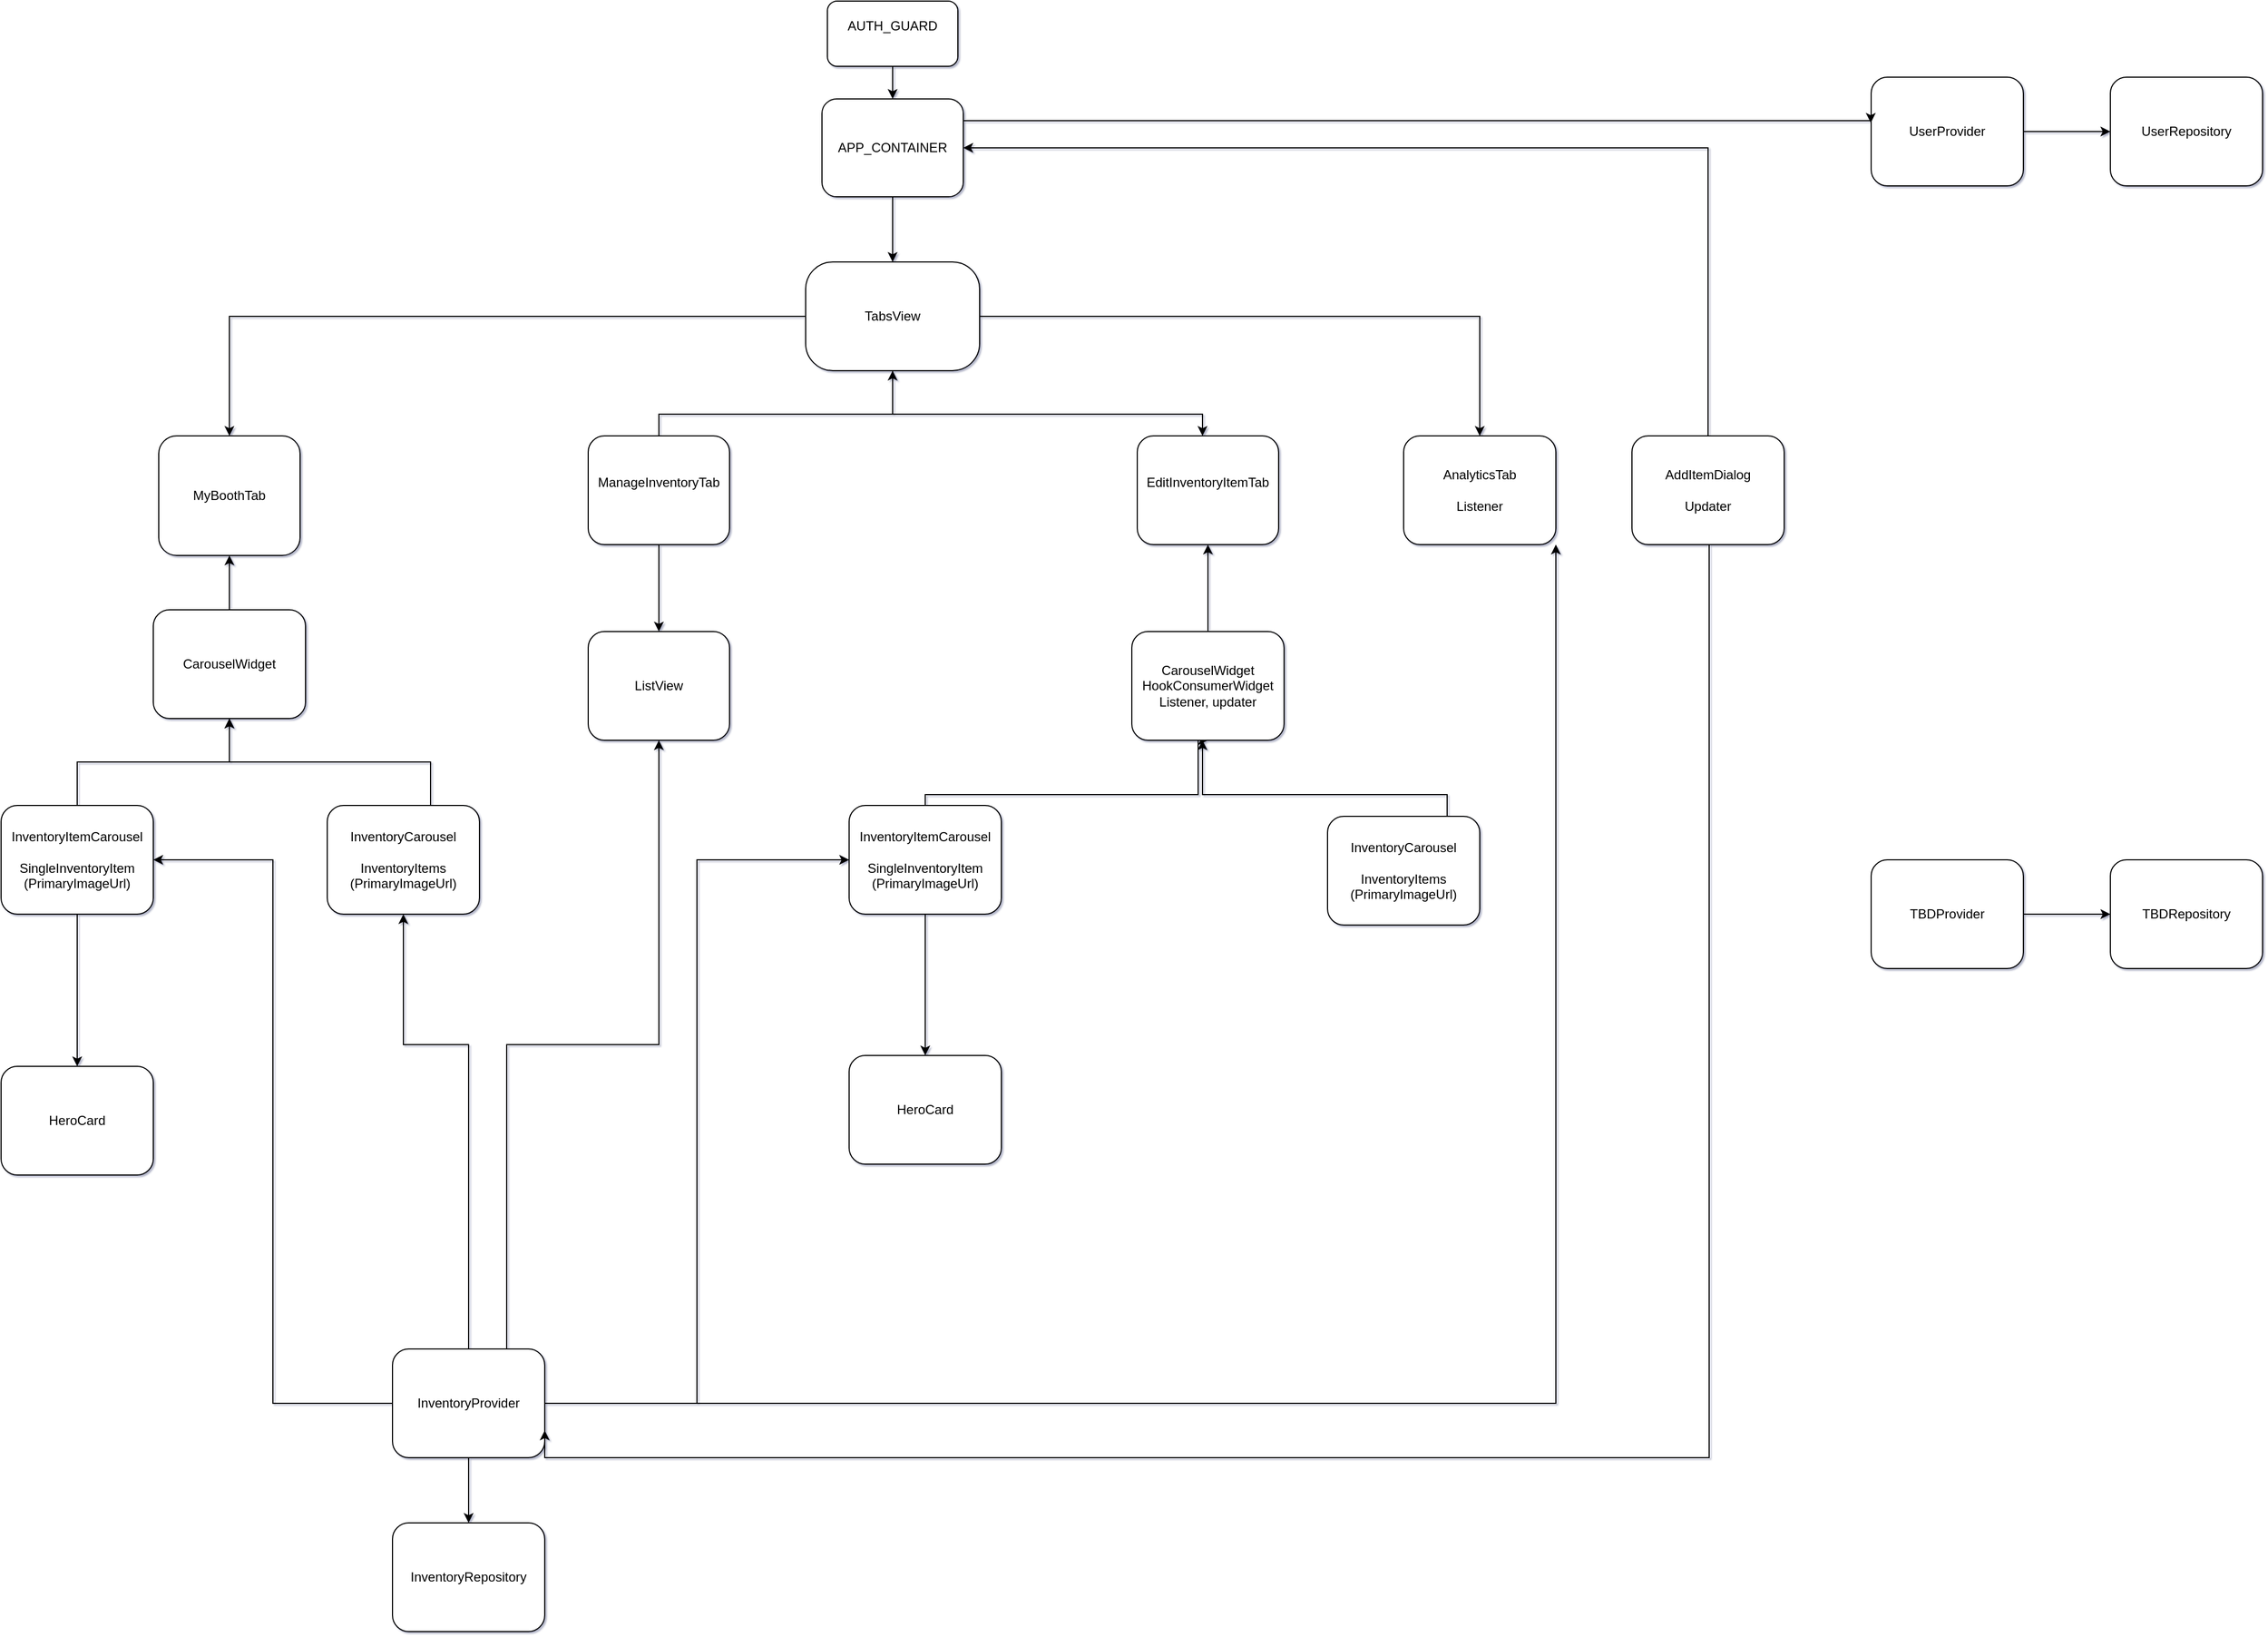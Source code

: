 <mxfile version="28.1.0">
  <diagram name="Page-1" id="yre59FWqFF6-JoR8nMFE">
    <mxGraphModel dx="2467" dy="648" grid="1" gridSize="10" guides="1" tooltips="1" connect="1" arrows="1" fold="1" page="1" pageScale="1" pageWidth="1100" pageHeight="850" background="#ffffff" math="0" shadow="1">
      <root>
        <mxCell id="0" />
        <mxCell id="1" parent="0" />
        <mxCell id="7i4eZhQgf2fpV0Ovh3T5-3" value="" style="edgeStyle=orthogonalEdgeStyle;rounded=0;orthogonalLoop=1;jettySize=auto;html=1;" parent="1" source="7i4eZhQgf2fpV0Ovh3T5-1" target="7i4eZhQgf2fpV0Ovh3T5-2" edge="1">
          <mxGeometry relative="1" as="geometry" />
        </mxCell>
        <mxCell id="7i4eZhQgf2fpV0Ovh3T5-1" value="AUTH_GUARD&lt;div&gt;&lt;br&gt;&lt;/div&gt;" style="rounded=1;whiteSpace=wrap;html=1;fillColor=light-dark(#FFFFFF,#999900);" parent="1" vertex="1">
          <mxGeometry x="350" y="20" width="120" height="60" as="geometry" />
        </mxCell>
        <mxCell id="7i4eZhQgf2fpV0Ovh3T5-5" value="" style="edgeStyle=orthogonalEdgeStyle;rounded=0;orthogonalLoop=1;jettySize=auto;html=1;" parent="1" source="7i4eZhQgf2fpV0Ovh3T5-2" target="7i4eZhQgf2fpV0Ovh3T5-4" edge="1">
          <mxGeometry relative="1" as="geometry" />
        </mxCell>
        <mxCell id="7i4eZhQgf2fpV0Ovh3T5-2" value="&lt;div&gt;APP_CONTAINER&lt;/div&gt;" style="rounded=1;whiteSpace=wrap;html=1;" parent="1" vertex="1">
          <mxGeometry x="345" y="110" width="130" height="90" as="geometry" />
        </mxCell>
        <mxCell id="7i4eZhQgf2fpV0Ovh3T5-7" value="" style="edgeStyle=orthogonalEdgeStyle;rounded=0;orthogonalLoop=1;jettySize=auto;html=1;" parent="1" source="7i4eZhQgf2fpV0Ovh3T5-4" target="7i4eZhQgf2fpV0Ovh3T5-6" edge="1">
          <mxGeometry relative="1" as="geometry" />
        </mxCell>
        <mxCell id="7i4eZhQgf2fpV0Ovh3T5-9" value="" style="edgeStyle=orthogonalEdgeStyle;rounded=0;orthogonalLoop=1;jettySize=auto;html=1;" parent="1" source="7i4eZhQgf2fpV0Ovh3T5-4" target="7i4eZhQgf2fpV0Ovh3T5-8" edge="1">
          <mxGeometry relative="1" as="geometry" />
        </mxCell>
        <mxCell id="7i4eZhQgf2fpV0Ovh3T5-11" value="" style="edgeStyle=orthogonalEdgeStyle;rounded=0;orthogonalLoop=1;jettySize=auto;html=1;" parent="1" source="7i4eZhQgf2fpV0Ovh3T5-4" target="7i4eZhQgf2fpV0Ovh3T5-10" edge="1">
          <mxGeometry relative="1" as="geometry">
            <Array as="points">
              <mxPoint x="410" y="400" />
              <mxPoint x="695" y="400" />
            </Array>
          </mxGeometry>
        </mxCell>
        <mxCell id="7i4eZhQgf2fpV0Ovh3T5-4" value="&lt;div&gt;TabsView&lt;/div&gt;" style="rounded=1;whiteSpace=wrap;html=1;arcSize=25;" parent="1" vertex="1">
          <mxGeometry x="330" y="260" width="160" height="100" as="geometry" />
        </mxCell>
        <mxCell id="7i4eZhQgf2fpV0Ovh3T5-6" value="&lt;div&gt;MyBoothTab&lt;/div&gt;" style="rounded=1;whiteSpace=wrap;html=1;" parent="1" vertex="1">
          <mxGeometry x="-265" y="420" width="130" height="110" as="geometry" />
        </mxCell>
        <mxCell id="7i4eZhQgf2fpV0Ovh3T5-8" value="&lt;div&gt;AnalyticsTab&lt;/div&gt;&lt;div&gt;&lt;br&gt;&lt;/div&gt;&lt;div&gt;Listener&lt;/div&gt;" style="rounded=1;whiteSpace=wrap;html=1;fillColor=light-dark(#FFFFFF,#006600);" parent="1" vertex="1">
          <mxGeometry x="880" y="420" width="140" height="100" as="geometry" />
        </mxCell>
        <mxCell id="7i4eZhQgf2fpV0Ovh3T5-10" value="&lt;div&gt;EditInventoryItemTab&lt;/div&gt;&lt;div&gt;&lt;br&gt;&lt;/div&gt;" style="rounded=1;whiteSpace=wrap;html=1;" parent="1" vertex="1">
          <mxGeometry x="635" y="420" width="130" height="100" as="geometry" />
        </mxCell>
        <mxCell id="wee8iFHExE6Ph9CSwYik-10" value="" style="edgeStyle=orthogonalEdgeStyle;rounded=0;orthogonalLoop=1;jettySize=auto;html=1;" parent="1" source="7i4eZhQgf2fpV0Ovh3T5-13" target="wee8iFHExE6Ph9CSwYik-9" edge="1">
          <mxGeometry relative="1" as="geometry" />
        </mxCell>
        <mxCell id="wee8iFHExE6Ph9CSwYik-35" style="edgeStyle=orthogonalEdgeStyle;rounded=0;orthogonalLoop=1;jettySize=auto;html=1;entryX=0.5;entryY=1;entryDx=0;entryDy=0;" parent="1" source="7i4eZhQgf2fpV0Ovh3T5-13" target="7i4eZhQgf2fpV0Ovh3T5-4" edge="1">
          <mxGeometry relative="1" as="geometry">
            <Array as="points">
              <mxPoint x="195" y="400" />
              <mxPoint x="410" y="400" />
            </Array>
          </mxGeometry>
        </mxCell>
        <mxCell id="7i4eZhQgf2fpV0Ovh3T5-13" value="&lt;div&gt;ManageInventoryTab&lt;/div&gt;&lt;div&gt;&lt;br&gt;&lt;/div&gt;" style="rounded=1;whiteSpace=wrap;html=1;fillColor=light-dark(#FFFFFF,#000000);" parent="1" vertex="1">
          <mxGeometry x="130" y="420" width="130" height="100" as="geometry" />
        </mxCell>
        <mxCell id="wee8iFHExE6Ph9CSwYik-2" value="" style="edgeStyle=orthogonalEdgeStyle;rounded=0;orthogonalLoop=1;jettySize=auto;html=1;" parent="1" source="7i4eZhQgf2fpV0Ovh3T5-20" target="wee8iFHExE6Ph9CSwYik-1" edge="1">
          <mxGeometry relative="1" as="geometry" />
        </mxCell>
        <mxCell id="7i4eZhQgf2fpV0Ovh3T5-20" value="&lt;div&gt;InventoryItemCarousel&lt;/div&gt;&lt;div&gt;&lt;br&gt;&lt;/div&gt;&lt;div&gt;SingleInventoryItem&lt;/div&gt;&lt;div&gt;(PrimaryImageUrl)&lt;/div&gt;" style="rounded=1;whiteSpace=wrap;html=1;fillColor=light-dark(#FFFFFF,#006600);" parent="1" vertex="1">
          <mxGeometry x="-410" y="760" width="140" height="100" as="geometry" />
        </mxCell>
        <mxCell id="7i4eZhQgf2fpV0Ovh3T5-25" style="edgeStyle=orthogonalEdgeStyle;rounded=0;orthogonalLoop=1;jettySize=auto;html=1;" parent="1" source="7i4eZhQgf2fpV0Ovh3T5-24" target="wee8iFHExE6Ph9CSwYik-6" edge="1">
          <mxGeometry relative="1" as="geometry">
            <mxPoint x="-15" y="520" as="targetPoint" />
            <Array as="points">
              <mxPoint x="-15" y="720" />
              <mxPoint x="-200" y="720" />
            </Array>
          </mxGeometry>
        </mxCell>
        <mxCell id="7i4eZhQgf2fpV0Ovh3T5-24" value="&lt;div&gt;InventoryCarousel&lt;/div&gt;&lt;div&gt;&lt;br&gt;&lt;/div&gt;&lt;div&gt;InventoryItems&lt;/div&gt;&lt;div&gt;(PrimaryImageUrl)&lt;/div&gt;" style="rounded=1;whiteSpace=wrap;html=1;fillColor=light-dark(#FFFFFF,#006600);" parent="1" vertex="1">
          <mxGeometry x="-110" y="760" width="140" height="100" as="geometry" />
        </mxCell>
        <mxCell id="wee8iFHExE6Ph9CSwYik-1" value="&lt;div&gt;HeroCard&lt;/div&gt;" style="rounded=1;whiteSpace=wrap;html=1;fillColor=light-dark(#FFFFFF,#00CC00);" parent="1" vertex="1">
          <mxGeometry x="-410" y="1000" width="140" height="100" as="geometry" />
        </mxCell>
        <mxCell id="wee8iFHExE6Ph9CSwYik-7" value="" style="edgeStyle=orthogonalEdgeStyle;rounded=0;orthogonalLoop=1;jettySize=auto;html=1;" parent="1" source="wee8iFHExE6Ph9CSwYik-6" target="7i4eZhQgf2fpV0Ovh3T5-6" edge="1">
          <mxGeometry relative="1" as="geometry" />
        </mxCell>
        <mxCell id="wee8iFHExE6Ph9CSwYik-6" value="CarouselWidget" style="rounded=1;whiteSpace=wrap;html=1;" parent="1" vertex="1">
          <mxGeometry x="-270" y="580" width="140" height="100" as="geometry" />
        </mxCell>
        <mxCell id="wee8iFHExE6Ph9CSwYik-8" style="edgeStyle=orthogonalEdgeStyle;rounded=0;orthogonalLoop=1;jettySize=auto;html=1;" parent="1" source="7i4eZhQgf2fpV0Ovh3T5-20" target="wee8iFHExE6Ph9CSwYik-6" edge="1">
          <mxGeometry relative="1" as="geometry" />
        </mxCell>
        <mxCell id="wee8iFHExE6Ph9CSwYik-9" value="&lt;div&gt;ListView&lt;/div&gt;" style="rounded=1;whiteSpace=wrap;html=1;fillColor=light-dark(#FFFFFF,#006600);" parent="1" vertex="1">
          <mxGeometry x="130" y="600" width="130" height="100" as="geometry" />
        </mxCell>
        <mxCell id="wee8iFHExE6Ph9CSwYik-11" value="" style="edgeStyle=orthogonalEdgeStyle;rounded=0;orthogonalLoop=1;jettySize=auto;html=1;" parent="1" source="wee8iFHExE6Ph9CSwYik-12" target="wee8iFHExE6Ph9CSwYik-15" edge="1">
          <mxGeometry relative="1" as="geometry" />
        </mxCell>
        <mxCell id="wee8iFHExE6Ph9CSwYik-36" style="edgeStyle=orthogonalEdgeStyle;rounded=0;orthogonalLoop=1;jettySize=auto;html=1;entryX=0.5;entryY=1;entryDx=0;entryDy=0;" parent="1" source="wee8iFHExE6Ph9CSwYik-12" target="wee8iFHExE6Ph9CSwYik-19" edge="1">
          <mxGeometry relative="1" as="geometry">
            <mxPoint x="690" y="700" as="targetPoint" />
            <Array as="points">
              <mxPoint x="440" y="750" />
              <mxPoint x="691" y="750" />
              <mxPoint x="691" y="700" />
              <mxPoint x="695" y="700" />
            </Array>
          </mxGeometry>
        </mxCell>
        <mxCell id="wee8iFHExE6Ph9CSwYik-12" value="&lt;div&gt;InventoryItemCarousel&lt;/div&gt;&lt;div&gt;&lt;br&gt;&lt;/div&gt;&lt;div&gt;SingleInventoryItem&lt;/div&gt;&lt;div&gt;(PrimaryImageUrl)&lt;/div&gt;" style="rounded=1;whiteSpace=wrap;html=1;fillColor=light-dark(#FFFFFF,#006600);" parent="1" vertex="1">
          <mxGeometry x="370" y="760" width="140" height="100" as="geometry" />
        </mxCell>
        <mxCell id="wee8iFHExE6Ph9CSwYik-37" style="edgeStyle=orthogonalEdgeStyle;rounded=0;orthogonalLoop=1;jettySize=auto;html=1;" parent="1" source="wee8iFHExE6Ph9CSwYik-14" target="wee8iFHExE6Ph9CSwYik-19" edge="1">
          <mxGeometry relative="1" as="geometry">
            <Array as="points">
              <mxPoint x="920" y="750" />
              <mxPoint x="695" y="750" />
            </Array>
          </mxGeometry>
        </mxCell>
        <mxCell id="wee8iFHExE6Ph9CSwYik-14" value="&lt;div&gt;InventoryCarousel&lt;/div&gt;&lt;div&gt;&lt;br&gt;&lt;/div&gt;&lt;div&gt;InventoryItems&lt;/div&gt;&lt;div&gt;(PrimaryImageUrl)&lt;/div&gt;" style="rounded=1;whiteSpace=wrap;html=1;fillColor=light-dark(#FFFFFF,#006600);" parent="1" vertex="1">
          <mxGeometry x="810" y="770" width="140" height="100" as="geometry" />
        </mxCell>
        <mxCell id="wee8iFHExE6Ph9CSwYik-15" value="&lt;div&gt;HeroCard&lt;/div&gt;" style="rounded=1;whiteSpace=wrap;html=1;fillColor=light-dark(#FFFFFF,#00CC00);" parent="1" vertex="1">
          <mxGeometry x="370" y="990" width="140" height="100" as="geometry" />
        </mxCell>
        <mxCell id="wee8iFHExE6Ph9CSwYik-20" value="" style="edgeStyle=orthogonalEdgeStyle;rounded=0;orthogonalLoop=1;jettySize=auto;html=1;" parent="1" source="wee8iFHExE6Ph9CSwYik-19" target="7i4eZhQgf2fpV0Ovh3T5-10" edge="1">
          <mxGeometry relative="1" as="geometry" />
        </mxCell>
        <mxCell id="wee8iFHExE6Ph9CSwYik-19" value="CarouselWidget&lt;div&gt;HookConsumerWidget&lt;/div&gt;&lt;div&gt;Listener, updater&lt;/div&gt;" style="rounded=1;whiteSpace=wrap;html=1;" parent="1" vertex="1">
          <mxGeometry x="630" y="600" width="140" height="100" as="geometry" />
        </mxCell>
        <mxCell id="wee8iFHExE6Ph9CSwYik-23" value="" style="edgeStyle=orthogonalEdgeStyle;rounded=0;orthogonalLoop=1;jettySize=auto;html=1;" parent="1" source="wee8iFHExE6Ph9CSwYik-21" target="wee8iFHExE6Ph9CSwYik-22" edge="1">
          <mxGeometry relative="1" as="geometry" />
        </mxCell>
        <mxCell id="wee8iFHExE6Ph9CSwYik-45" style="edgeStyle=orthogonalEdgeStyle;rounded=0;orthogonalLoop=1;jettySize=auto;html=1;entryX=0.5;entryY=1;entryDx=0;entryDy=0;" parent="1" source="wee8iFHExE6Ph9CSwYik-21" target="7i4eZhQgf2fpV0Ovh3T5-24" edge="1">
          <mxGeometry relative="1" as="geometry">
            <Array as="points">
              <mxPoint x="20" y="980" />
              <mxPoint x="-40" y="980" />
            </Array>
          </mxGeometry>
        </mxCell>
        <mxCell id="wee8iFHExE6Ph9CSwYik-46" style="edgeStyle=orthogonalEdgeStyle;rounded=0;orthogonalLoop=1;jettySize=auto;html=1;entryX=1;entryY=0.5;entryDx=0;entryDy=0;" parent="1" source="wee8iFHExE6Ph9CSwYik-21" target="7i4eZhQgf2fpV0Ovh3T5-20" edge="1">
          <mxGeometry relative="1" as="geometry" />
        </mxCell>
        <mxCell id="wee8iFHExE6Ph9CSwYik-47" style="edgeStyle=orthogonalEdgeStyle;rounded=0;orthogonalLoop=1;jettySize=auto;html=1;entryX=0;entryY=0.5;entryDx=0;entryDy=0;" parent="1" source="wee8iFHExE6Ph9CSwYik-21" target="wee8iFHExE6Ph9CSwYik-12" edge="1">
          <mxGeometry relative="1" as="geometry">
            <mxPoint x="310" y="810" as="targetPoint" />
          </mxGeometry>
        </mxCell>
        <mxCell id="wee8iFHExE6Ph9CSwYik-48" style="edgeStyle=orthogonalEdgeStyle;rounded=0;orthogonalLoop=1;jettySize=auto;html=1;entryX=1;entryY=1;entryDx=0;entryDy=0;" parent="1" source="wee8iFHExE6Ph9CSwYik-21" target="7i4eZhQgf2fpV0Ovh3T5-8" edge="1">
          <mxGeometry relative="1" as="geometry">
            <mxPoint x="1070" y="1310" as="targetPoint" />
          </mxGeometry>
        </mxCell>
        <mxCell id="wee8iFHExE6Ph9CSwYik-52" style="edgeStyle=orthogonalEdgeStyle;rounded=0;orthogonalLoop=1;jettySize=auto;html=1;exitX=0.75;exitY=0;exitDx=0;exitDy=0;" parent="1" source="wee8iFHExE6Ph9CSwYik-21" target="wee8iFHExE6Ph9CSwYik-9" edge="1">
          <mxGeometry relative="1" as="geometry" />
        </mxCell>
        <mxCell id="wee8iFHExE6Ph9CSwYik-21" value="&lt;div&gt;InventoryProvider&lt;/div&gt;" style="rounded=1;whiteSpace=wrap;html=1;fillColor=light-dark(#FFFFFF,#006600);" parent="1" vertex="1">
          <mxGeometry x="-50" y="1260" width="140" height="100" as="geometry" />
        </mxCell>
        <mxCell id="wee8iFHExE6Ph9CSwYik-22" value="&lt;div&gt;InventoryRepository&lt;/div&gt;" style="rounded=1;whiteSpace=wrap;html=1;fillColor=light-dark(#FFFFFF,#990000);" parent="1" vertex="1">
          <mxGeometry x="-50" y="1420" width="140" height="100" as="geometry" />
        </mxCell>
        <mxCell id="wee8iFHExE6Ph9CSwYik-24" value="" style="edgeStyle=orthogonalEdgeStyle;rounded=0;orthogonalLoop=1;jettySize=auto;html=1;" parent="1" source="wee8iFHExE6Ph9CSwYik-25" target="wee8iFHExE6Ph9CSwYik-26" edge="1">
          <mxGeometry relative="1" as="geometry" />
        </mxCell>
        <mxCell id="wee8iFHExE6Ph9CSwYik-25" value="&lt;div&gt;UserProvider&lt;/div&gt;" style="rounded=1;whiteSpace=wrap;html=1;fillColor=light-dark(#FFFFFF,#999900);" parent="1" vertex="1">
          <mxGeometry x="1310" y="90" width="140" height="100" as="geometry" />
        </mxCell>
        <mxCell id="wee8iFHExE6Ph9CSwYik-26" value="&lt;div&gt;UserRepository&lt;/div&gt;" style="rounded=1;whiteSpace=wrap;html=1;fillColor=light-dark(#FFFFFF,#990000);" parent="1" vertex="1">
          <mxGeometry x="1530" y="90" width="140" height="100" as="geometry" />
        </mxCell>
        <mxCell id="wee8iFHExE6Ph9CSwYik-27" value="" style="edgeStyle=orthogonalEdgeStyle;rounded=0;orthogonalLoop=1;jettySize=auto;html=1;" parent="1" source="wee8iFHExE6Ph9CSwYik-28" target="wee8iFHExE6Ph9CSwYik-29" edge="1">
          <mxGeometry relative="1" as="geometry" />
        </mxCell>
        <mxCell id="wee8iFHExE6Ph9CSwYik-28" value="&lt;div&gt;TBDProvider&lt;/div&gt;" style="rounded=1;whiteSpace=wrap;html=1;fillColor=light-dark(#FFFFFF,#CC0066);" parent="1" vertex="1">
          <mxGeometry x="1310" y="810" width="140" height="100" as="geometry" />
        </mxCell>
        <mxCell id="wee8iFHExE6Ph9CSwYik-29" value="&lt;div&gt;TBDRepository&lt;/div&gt;" style="rounded=1;whiteSpace=wrap;html=1;fillColor=light-dark(#FFFFFF,#990000);" parent="1" vertex="1">
          <mxGeometry x="1530" y="810" width="140" height="100" as="geometry" />
        </mxCell>
        <mxCell id="wee8iFHExE6Ph9CSwYik-43" style="edgeStyle=orthogonalEdgeStyle;rounded=0;orthogonalLoop=1;jettySize=auto;html=1;entryX=1;entryY=0.5;entryDx=0;entryDy=0;" parent="1" source="wee8iFHExE6Ph9CSwYik-31" target="7i4eZhQgf2fpV0Ovh3T5-2" edge="1">
          <mxGeometry relative="1" as="geometry">
            <mxPoint x="1160" y="170" as="targetPoint" />
            <Array as="points">
              <mxPoint x="1160" y="155" />
            </Array>
          </mxGeometry>
        </mxCell>
        <mxCell id="wee8iFHExE6Ph9CSwYik-51" style="edgeStyle=orthogonalEdgeStyle;rounded=0;orthogonalLoop=1;jettySize=auto;html=1;entryX=1;entryY=0.75;entryDx=0;entryDy=0;" parent="1" source="wee8iFHExE6Ph9CSwYik-31" target="wee8iFHExE6Ph9CSwYik-21" edge="1">
          <mxGeometry relative="1" as="geometry">
            <mxPoint x="1160" y="1714" as="targetPoint" />
            <Array as="points">
              <mxPoint x="1161" y="1360" />
              <mxPoint x="90" y="1360" />
            </Array>
          </mxGeometry>
        </mxCell>
        <mxCell id="wee8iFHExE6Ph9CSwYik-31" value="&lt;div&gt;AddItemDialog&lt;/div&gt;&lt;div&gt;&lt;br&gt;&lt;/div&gt;&lt;div&gt;Updater&lt;/div&gt;" style="rounded=1;whiteSpace=wrap;html=1;" parent="1" vertex="1">
          <mxGeometry x="1090" y="420" width="140" height="100" as="geometry" />
        </mxCell>
        <mxCell id="fnmsByrpBkYeRCK3ZdHk-1" style="edgeStyle=orthogonalEdgeStyle;rounded=0;orthogonalLoop=1;jettySize=auto;html=1;entryX=-0.002;entryY=0.42;entryDx=0;entryDy=0;entryPerimeter=0;" edge="1" parent="1" source="7i4eZhQgf2fpV0Ovh3T5-2" target="wee8iFHExE6Ph9CSwYik-25">
          <mxGeometry relative="1" as="geometry">
            <Array as="points">
              <mxPoint x="1310" y="130" />
            </Array>
          </mxGeometry>
        </mxCell>
      </root>
    </mxGraphModel>
  </diagram>
</mxfile>

